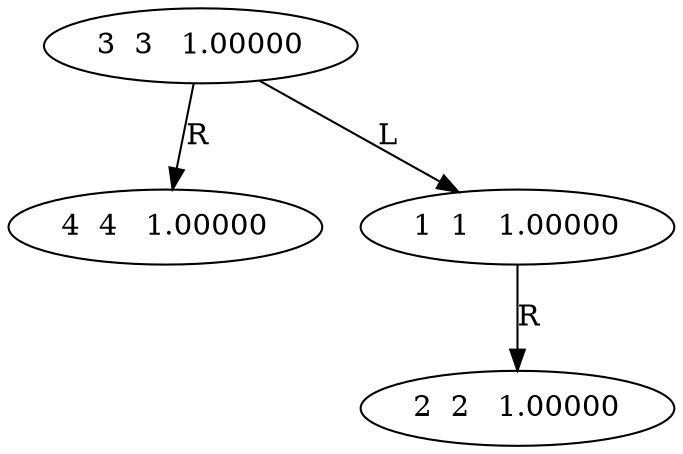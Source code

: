 digraph
{
	1 [label="3  3   1.00000"];
	2 [label="4  4   1.00000"];
	3 [label="1  1   1.00000"];
	4 [label="2  2   1.00000"];

	//edges

	3  ->  4  [label="R"];
	1  ->  3  [label="L"];	1  ->  2  [label="R"];

}